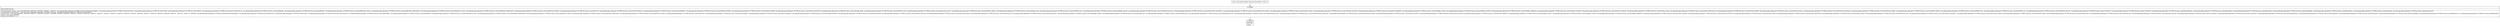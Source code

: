 digraph "CFG forandroid.support.constraint.R.styleable.\<clinit\>()V" {
Node_0 [shape=record,label="{0\:\ 0x0000|MTH_ENTER_BLOCK\l|ConstraintLayout_Layout = new int[]\{16842948, 16843039, 16843040, 16843071, 16843072, com.ghanapostgps.ghanapost.C0708R.attr.barrierAllowsGoneWidgets, com.ghanapostgps.ghanapost.C0708R.attr.barrierDirection, com.ghanapostgps.ghanapost.C0708R.attr.chainUseRtl, com.ghanapostgps.ghanapost.C0708R.attr.constraintSet, com.ghanapostgps.ghanapost.C0708R.attr.constraint_referenced_ids, com.ghanapostgps.ghanapost.C0708R.attr.layout_constrainedHeight, com.ghanapostgps.ghanapost.C0708R.attr.layout_constrainedWidth, com.ghanapostgps.ghanapost.C0708R.attr.layout_constraintBaseline_creator, com.ghanapostgps.ghanapost.C0708R.attr.layout_constraintBaseline_toBaselineOf, com.ghanapostgps.ghanapost.C0708R.attr.layout_constraintBottom_creator, com.ghanapostgps.ghanapost.C0708R.attr.layout_constraintBottom_toBottomOf, com.ghanapostgps.ghanapost.C0708R.attr.layout_constraintBottom_toTopOf, com.ghanapostgps.ghanapost.C0708R.attr.layout_constraintCircle, com.ghanapostgps.ghanapost.C0708R.attr.layout_constraintCircleAngle, com.ghanapostgps.ghanapost.C0708R.attr.layout_constraintCircleRadius, com.ghanapostgps.ghanapost.C0708R.attr.layout_constraintDimensionRatio, com.ghanapostgps.ghanapost.C0708R.attr.layout_constraintEnd_toEndOf, com.ghanapostgps.ghanapost.C0708R.attr.layout_constraintEnd_toStartOf, com.ghanapostgps.ghanapost.C0708R.attr.layout_constraintGuide_begin, com.ghanapostgps.ghanapost.C0708R.attr.layout_constraintGuide_end, com.ghanapostgps.ghanapost.C0708R.attr.layout_constraintGuide_percent, com.ghanapostgps.ghanapost.C0708R.attr.layout_constraintHeight_default, com.ghanapostgps.ghanapost.C0708R.attr.layout_constraintHeight_max, com.ghanapostgps.ghanapost.C0708R.attr.layout_constraintHeight_min, com.ghanapostgps.ghanapost.C0708R.attr.layout_constraintHeight_percent, com.ghanapostgps.ghanapost.C0708R.attr.layout_constraintHorizontal_bias, com.ghanapostgps.ghanapost.C0708R.attr.layout_constraintHorizontal_chainStyle, com.ghanapostgps.ghanapost.C0708R.attr.layout_constraintHorizontal_weight, com.ghanapostgps.ghanapost.C0708R.attr.layout_constraintLeft_creator, com.ghanapostgps.ghanapost.C0708R.attr.layout_constraintLeft_toLeftOf, com.ghanapostgps.ghanapost.C0708R.attr.layout_constraintLeft_toRightOf, com.ghanapostgps.ghanapost.C0708R.attr.layout_constraintRight_creator, com.ghanapostgps.ghanapost.C0708R.attr.layout_constraintRight_toLeftOf, com.ghanapostgps.ghanapost.C0708R.attr.layout_constraintRight_toRightOf, com.ghanapostgps.ghanapost.C0708R.attr.layout_constraintStart_toEndOf, com.ghanapostgps.ghanapost.C0708R.attr.layout_constraintStart_toStartOf, com.ghanapostgps.ghanapost.C0708R.attr.layout_constraintTop_creator, com.ghanapostgps.ghanapost.C0708R.attr.layout_constraintTop_toBottomOf, com.ghanapostgps.ghanapost.C0708R.attr.layout_constraintTop_toTopOf, com.ghanapostgps.ghanapost.C0708R.attr.layout_constraintVertical_bias, com.ghanapostgps.ghanapost.C0708R.attr.layout_constraintVertical_chainStyle, com.ghanapostgps.ghanapost.C0708R.attr.layout_constraintVertical_weight, com.ghanapostgps.ghanapost.C0708R.attr.layout_constraintWidth_default, com.ghanapostgps.ghanapost.C0708R.attr.layout_constraintWidth_max, com.ghanapostgps.ghanapost.C0708R.attr.layout_constraintWidth_min, com.ghanapostgps.ghanapost.C0708R.attr.layout_constraintWidth_percent, com.ghanapostgps.ghanapost.C0708R.attr.layout_editor_absoluteX, com.ghanapostgps.ghanapost.C0708R.attr.layout_editor_absoluteY, com.ghanapostgps.ghanapost.C0708R.attr.layout_goneMarginBottom, com.ghanapostgps.ghanapost.C0708R.attr.layout_goneMarginEnd, com.ghanapostgps.ghanapost.C0708R.attr.layout_goneMarginLeft, com.ghanapostgps.ghanapost.C0708R.attr.layout_goneMarginRight, com.ghanapostgps.ghanapost.C0708R.attr.layout_goneMarginStart, com.ghanapostgps.ghanapost.C0708R.attr.layout_goneMarginTop, com.ghanapostgps.ghanapost.C0708R.attr.layout_optimizationLevel\}\lConstraintLayout_placeholder = new int[]\{com.ghanapostgps.ghanapost.C0708R.attr.content, com.ghanapostgps.ghanapost.C0708R.attr.emptyVisibility\}\lConstraintSet = new int[]\{16842948, 16842960, 16842972, 16842996, 16842997, 16842999, 16843000, 16843001, 16843002, 16843039, 16843040, 16843071, 16843072, 16843551, 16843552, 16843553, 16843554, 16843555, 16843556, 16843557, 16843558, 16843559, 16843560, 16843701, 16843702, 16843770, 16843840, com.ghanapostgps.ghanapost.C0708R.attr.barrierAllowsGoneWidgets, com.ghanapostgps.ghanapost.C0708R.attr.barrierDirection, com.ghanapostgps.ghanapost.C0708R.attr.chainUseRtl, com.ghanapostgps.ghanapost.C0708R.attr.constraint_referenced_ids, com.ghanapostgps.ghanapost.C0708R.attr.layout_constrainedHeight, com.ghanapostgps.ghanapost.C0708R.attr.layout_constrainedWidth, com.ghanapostgps.ghanapost.C0708R.attr.layout_constraintBaseline_creator, com.ghanapostgps.ghanapost.C0708R.attr.layout_constraintBaseline_toBaselineOf, com.ghanapostgps.ghanapost.C0708R.attr.layout_constraintBottom_creator, com.ghanapostgps.ghanapost.C0708R.attr.layout_constraintBottom_toBottomOf, com.ghanapostgps.ghanapost.C0708R.attr.layout_constraintBottom_toTopOf, com.ghanapostgps.ghanapost.C0708R.attr.layout_constraintCircle, com.ghanapostgps.ghanapost.C0708R.attr.layout_constraintCircleAngle, com.ghanapostgps.ghanapost.C0708R.attr.layout_constraintCircleRadius, com.ghanapostgps.ghanapost.C0708R.attr.layout_constraintDimensionRatio, com.ghanapostgps.ghanapost.C0708R.attr.layout_constraintEnd_toEndOf, com.ghanapostgps.ghanapost.C0708R.attr.layout_constraintEnd_toStartOf, com.ghanapostgps.ghanapost.C0708R.attr.layout_constraintGuide_begin, com.ghanapostgps.ghanapost.C0708R.attr.layout_constraintGuide_end, com.ghanapostgps.ghanapost.C0708R.attr.layout_constraintGuide_percent, com.ghanapostgps.ghanapost.C0708R.attr.layout_constraintHeight_default, com.ghanapostgps.ghanapost.C0708R.attr.layout_constraintHeight_max, com.ghanapostgps.ghanapost.C0708R.attr.layout_constraintHeight_min, com.ghanapostgps.ghanapost.C0708R.attr.layout_constraintHeight_percent, com.ghanapostgps.ghanapost.C0708R.attr.layout_constraintHorizontal_bias, com.ghanapostgps.ghanapost.C0708R.attr.layout_constraintHorizontal_chainStyle, com.ghanapostgps.ghanapost.C0708R.attr.layout_constraintHorizontal_weight, com.ghanapostgps.ghanapost.C0708R.attr.layout_constraintLeft_creator, com.ghanapostgps.ghanapost.C0708R.attr.layout_constraintLeft_toLeftOf, com.ghanapostgps.ghanapost.C0708R.attr.layout_constraintLeft_toRightOf, com.ghanapostgps.ghanapost.C0708R.attr.layout_constraintRight_creator, com.ghanapostgps.ghanapost.C0708R.attr.layout_constraintRight_toLeftOf, com.ghanapostgps.ghanapost.C0708R.attr.layout_constraintRight_toRightOf, com.ghanapostgps.ghanapost.C0708R.attr.layout_constraintStart_toEndOf, com.ghanapostgps.ghanapost.C0708R.attr.layout_constraintStart_toStartOf, com.ghanapostgps.ghanapost.C0708R.attr.layout_constraintTop_creator, com.ghanapostgps.ghanapost.C0708R.attr.layout_constraintTop_toBottomOf, com.ghanapostgps.ghanapost.C0708R.attr.layout_constraintTop_toTopOf, com.ghanapostgps.ghanapost.C0708R.attr.layout_constraintVertical_bias, com.ghanapostgps.ghanapost.C0708R.attr.layout_constraintVertical_chainStyle, com.ghanapostgps.ghanapost.C0708R.attr.layout_constraintVertical_weight, com.ghanapostgps.ghanapost.C0708R.attr.layout_constraintWidth_default, com.ghanapostgps.ghanapost.C0708R.attr.layout_constraintWidth_max, com.ghanapostgps.ghanapost.C0708R.attr.layout_constraintWidth_min, com.ghanapostgps.ghanapost.C0708R.attr.layout_constraintWidth_percent, com.ghanapostgps.ghanapost.C0708R.attr.layout_editor_absoluteX, com.ghanapostgps.ghanapost.C0708R.attr.layout_editor_absoluteY, com.ghanapostgps.ghanapost.C0708R.attr.layout_goneMarginBottom, com.ghanapostgps.ghanapost.C0708R.attr.layout_goneMarginEnd, com.ghanapostgps.ghanapost.C0708R.attr.layout_goneMarginLeft, com.ghanapostgps.ghanapost.C0708R.attr.layout_goneMarginRight, com.ghanapostgps.ghanapost.C0708R.attr.layout_goneMarginStart, com.ghanapostgps.ghanapost.C0708R.attr.layout_goneMarginTop\}\lint[] r0 = new int[]\{16842948\}\lLinearConstraintLayout = r0\l}"];
Node_1 [shape=record,label="{1\:\ 0x0025|RETURN\l|return\l}"];
MethodNode[shape=record,label="{static void android.support.constraint.R.styleable.\<clinit\>() }"];
MethodNode -> Node_0;
Node_0 -> Node_1;
}

